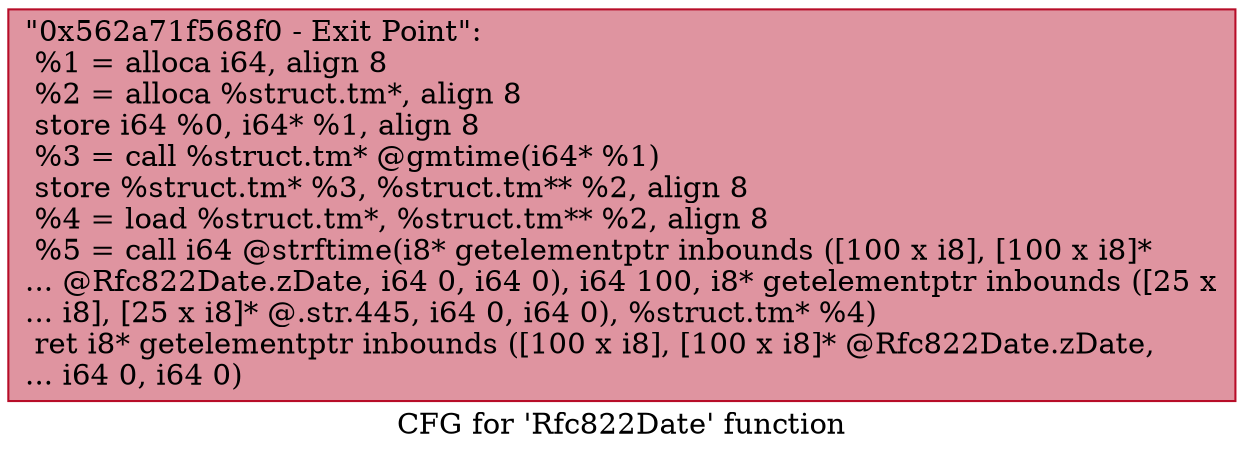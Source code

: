digraph "CFG for 'Rfc822Date' function" {
	label="CFG for 'Rfc822Date' function";

	Node0x562a71f568f0 [shape=record,color="#b70d28ff", style=filled, fillcolor="#b70d2870",label="{\"0x562a71f568f0 - Exit Point\":\l  %1 = alloca i64, align 8\l  %2 = alloca %struct.tm*, align 8\l  store i64 %0, i64* %1, align 8\l  %3 = call %struct.tm* @gmtime(i64* %1)\l  store %struct.tm* %3, %struct.tm** %2, align 8\l  %4 = load %struct.tm*, %struct.tm** %2, align 8\l  %5 = call i64 @strftime(i8* getelementptr inbounds ([100 x i8], [100 x i8]*\l... @Rfc822Date.zDate, i64 0, i64 0), i64 100, i8* getelementptr inbounds ([25 x\l... i8], [25 x i8]* @.str.445, i64 0, i64 0), %struct.tm* %4)\l  ret i8* getelementptr inbounds ([100 x i8], [100 x i8]* @Rfc822Date.zDate,\l... i64 0, i64 0)\l}"];
}
